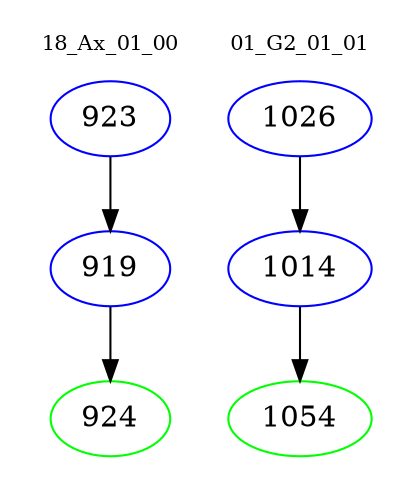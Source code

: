 digraph{
subgraph cluster_0 {
color = white
label = "18_Ax_01_00";
fontsize=10;
T0_923 [label="923", color="blue"]
T0_923 -> T0_919 [color="black"]
T0_919 [label="919", color="blue"]
T0_919 -> T0_924 [color="black"]
T0_924 [label="924", color="green"]
}
subgraph cluster_1 {
color = white
label = "01_G2_01_01";
fontsize=10;
T1_1026 [label="1026", color="blue"]
T1_1026 -> T1_1014 [color="black"]
T1_1014 [label="1014", color="blue"]
T1_1014 -> T1_1054 [color="black"]
T1_1054 [label="1054", color="green"]
}
}
